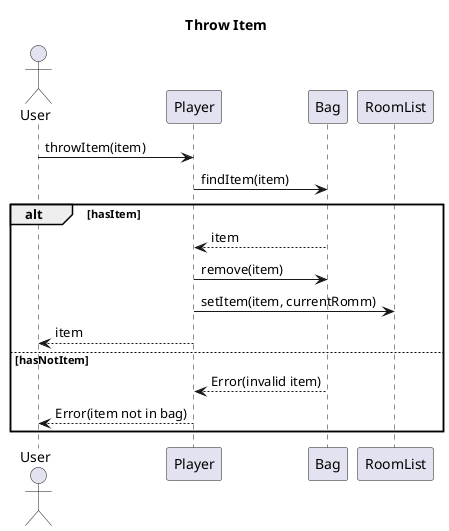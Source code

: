 @startuml

title Throw Item

actor User
participant Player
participant Bag
participant RoomList

User -> Player : throwItem(item)
Player -> Bag : findItem(item)
alt hasItem
  return item
  Player -> Bag : remove(item)
  Player -> RoomList : setItem(item, currentRomm)
  Player --> User : item
else hasNotItem
  Bag --> Player : Error(invalid item)
  Player --> User : Error(item not in bag)
end

@enduml